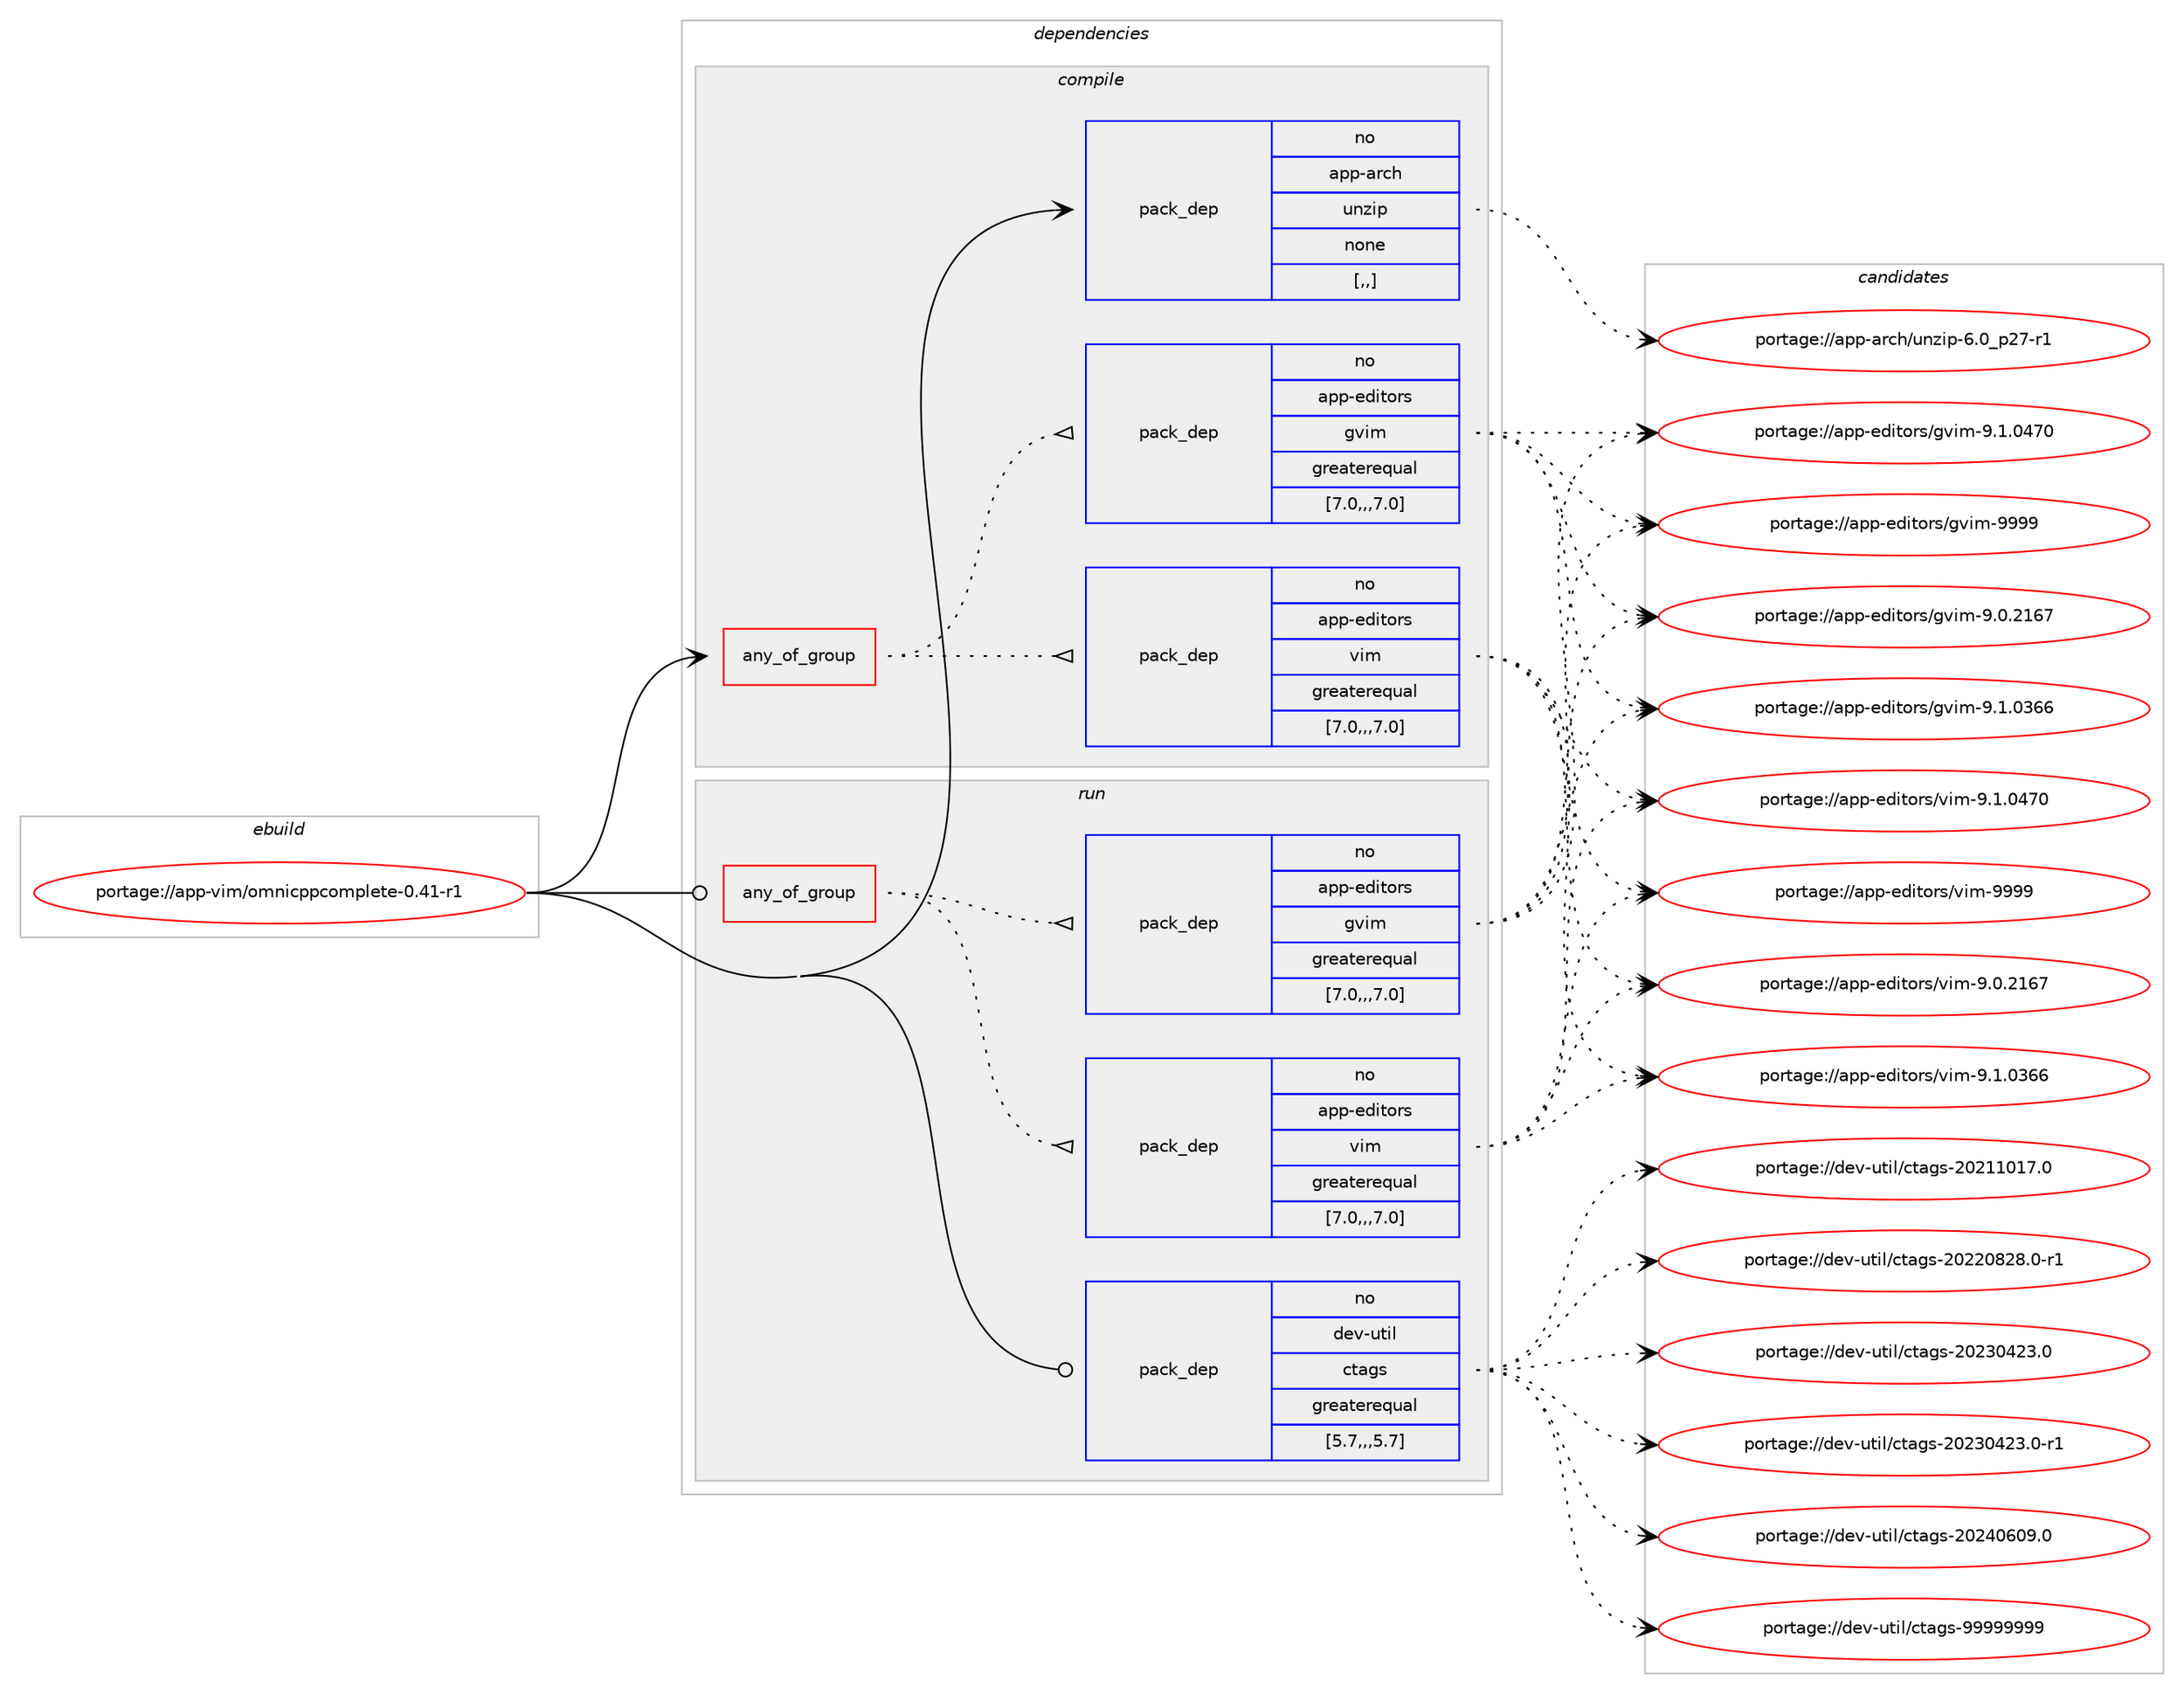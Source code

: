 digraph prolog {

# *************
# Graph options
# *************

newrank=true;
concentrate=true;
compound=true;
graph [rankdir=LR,fontname=Helvetica,fontsize=10,ranksep=1.5];#, ranksep=2.5, nodesep=0.2];
edge  [arrowhead=vee];
node  [fontname=Helvetica,fontsize=10];

# **********
# The ebuild
# **********

subgraph cluster_leftcol {
color=gray;
rank=same;
label=<<i>ebuild</i>>;
id [label="portage://app-vim/omnicppcomplete-0.41-r1", color=red, width=4, href="../app-vim/omnicppcomplete-0.41-r1.svg"];
}

# ****************
# The dependencies
# ****************

subgraph cluster_midcol {
color=gray;
label=<<i>dependencies</i>>;
subgraph cluster_compile {
fillcolor="#eeeeee";
style=filled;
label=<<i>compile</i>>;
subgraph any659 {
dependency60396 [label=<<TABLE BORDER="0" CELLBORDER="1" CELLSPACING="0" CELLPADDING="4"><TR><TD CELLPADDING="10">any_of_group</TD></TR></TABLE>>, shape=none, color=red];subgraph pack43746 {
dependency60397 [label=<<TABLE BORDER="0" CELLBORDER="1" CELLSPACING="0" CELLPADDING="4" WIDTH="220"><TR><TD ROWSPAN="6" CELLPADDING="30">pack_dep</TD></TR><TR><TD WIDTH="110">no</TD></TR><TR><TD>app-editors</TD></TR><TR><TD>vim</TD></TR><TR><TD>greaterequal</TD></TR><TR><TD>[7.0,,,7.0]</TD></TR></TABLE>>, shape=none, color=blue];
}
dependency60396:e -> dependency60397:w [weight=20,style="dotted",arrowhead="oinv"];
subgraph pack43747 {
dependency60398 [label=<<TABLE BORDER="0" CELLBORDER="1" CELLSPACING="0" CELLPADDING="4" WIDTH="220"><TR><TD ROWSPAN="6" CELLPADDING="30">pack_dep</TD></TR><TR><TD WIDTH="110">no</TD></TR><TR><TD>app-editors</TD></TR><TR><TD>gvim</TD></TR><TR><TD>greaterequal</TD></TR><TR><TD>[7.0,,,7.0]</TD></TR></TABLE>>, shape=none, color=blue];
}
dependency60396:e -> dependency60398:w [weight=20,style="dotted",arrowhead="oinv"];
}
id:e -> dependency60396:w [weight=20,style="solid",arrowhead="vee"];
subgraph pack43748 {
dependency60399 [label=<<TABLE BORDER="0" CELLBORDER="1" CELLSPACING="0" CELLPADDING="4" WIDTH="220"><TR><TD ROWSPAN="6" CELLPADDING="30">pack_dep</TD></TR><TR><TD WIDTH="110">no</TD></TR><TR><TD>app-arch</TD></TR><TR><TD>unzip</TD></TR><TR><TD>none</TD></TR><TR><TD>[,,]</TD></TR></TABLE>>, shape=none, color=blue];
}
id:e -> dependency60399:w [weight=20,style="solid",arrowhead="vee"];
}
subgraph cluster_compileandrun {
fillcolor="#eeeeee";
style=filled;
label=<<i>compile and run</i>>;
}
subgraph cluster_run {
fillcolor="#eeeeee";
style=filled;
label=<<i>run</i>>;
subgraph any660 {
dependency60400 [label=<<TABLE BORDER="0" CELLBORDER="1" CELLSPACING="0" CELLPADDING="4"><TR><TD CELLPADDING="10">any_of_group</TD></TR></TABLE>>, shape=none, color=red];subgraph pack43749 {
dependency60401 [label=<<TABLE BORDER="0" CELLBORDER="1" CELLSPACING="0" CELLPADDING="4" WIDTH="220"><TR><TD ROWSPAN="6" CELLPADDING="30">pack_dep</TD></TR><TR><TD WIDTH="110">no</TD></TR><TR><TD>app-editors</TD></TR><TR><TD>vim</TD></TR><TR><TD>greaterequal</TD></TR><TR><TD>[7.0,,,7.0]</TD></TR></TABLE>>, shape=none, color=blue];
}
dependency60400:e -> dependency60401:w [weight=20,style="dotted",arrowhead="oinv"];
subgraph pack43750 {
dependency60402 [label=<<TABLE BORDER="0" CELLBORDER="1" CELLSPACING="0" CELLPADDING="4" WIDTH="220"><TR><TD ROWSPAN="6" CELLPADDING="30">pack_dep</TD></TR><TR><TD WIDTH="110">no</TD></TR><TR><TD>app-editors</TD></TR><TR><TD>gvim</TD></TR><TR><TD>greaterequal</TD></TR><TR><TD>[7.0,,,7.0]</TD></TR></TABLE>>, shape=none, color=blue];
}
dependency60400:e -> dependency60402:w [weight=20,style="dotted",arrowhead="oinv"];
}
id:e -> dependency60400:w [weight=20,style="solid",arrowhead="odot"];
subgraph pack43751 {
dependency60403 [label=<<TABLE BORDER="0" CELLBORDER="1" CELLSPACING="0" CELLPADDING="4" WIDTH="220"><TR><TD ROWSPAN="6" CELLPADDING="30">pack_dep</TD></TR><TR><TD WIDTH="110">no</TD></TR><TR><TD>dev-util</TD></TR><TR><TD>ctags</TD></TR><TR><TD>greaterequal</TD></TR><TR><TD>[5.7,,,5.7]</TD></TR></TABLE>>, shape=none, color=blue];
}
id:e -> dependency60403:w [weight=20,style="solid",arrowhead="odot"];
}
}

# **************
# The candidates
# **************

subgraph cluster_choices {
rank=same;
color=gray;
label=<<i>candidates</i>>;

subgraph choice43746 {
color=black;
nodesep=1;
choice971121124510110010511611111411547118105109455746484650495455 [label="portage://app-editors/vim-9.0.2167", color=red, width=4,href="../app-editors/vim-9.0.2167.svg"];
choice971121124510110010511611111411547118105109455746494648515454 [label="portage://app-editors/vim-9.1.0366", color=red, width=4,href="../app-editors/vim-9.1.0366.svg"];
choice971121124510110010511611111411547118105109455746494648525548 [label="portage://app-editors/vim-9.1.0470", color=red, width=4,href="../app-editors/vim-9.1.0470.svg"];
choice9711211245101100105116111114115471181051094557575757 [label="portage://app-editors/vim-9999", color=red, width=4,href="../app-editors/vim-9999.svg"];
dependency60397:e -> choice971121124510110010511611111411547118105109455746484650495455:w [style=dotted,weight="100"];
dependency60397:e -> choice971121124510110010511611111411547118105109455746494648515454:w [style=dotted,weight="100"];
dependency60397:e -> choice971121124510110010511611111411547118105109455746494648525548:w [style=dotted,weight="100"];
dependency60397:e -> choice9711211245101100105116111114115471181051094557575757:w [style=dotted,weight="100"];
}
subgraph choice43747 {
color=black;
nodesep=1;
choice971121124510110010511611111411547103118105109455746484650495455 [label="portage://app-editors/gvim-9.0.2167", color=red, width=4,href="../app-editors/gvim-9.0.2167.svg"];
choice971121124510110010511611111411547103118105109455746494648515454 [label="portage://app-editors/gvim-9.1.0366", color=red, width=4,href="../app-editors/gvim-9.1.0366.svg"];
choice971121124510110010511611111411547103118105109455746494648525548 [label="portage://app-editors/gvim-9.1.0470", color=red, width=4,href="../app-editors/gvim-9.1.0470.svg"];
choice9711211245101100105116111114115471031181051094557575757 [label="portage://app-editors/gvim-9999", color=red, width=4,href="../app-editors/gvim-9999.svg"];
dependency60398:e -> choice971121124510110010511611111411547103118105109455746484650495455:w [style=dotted,weight="100"];
dependency60398:e -> choice971121124510110010511611111411547103118105109455746494648515454:w [style=dotted,weight="100"];
dependency60398:e -> choice971121124510110010511611111411547103118105109455746494648525548:w [style=dotted,weight="100"];
dependency60398:e -> choice9711211245101100105116111114115471031181051094557575757:w [style=dotted,weight="100"];
}
subgraph choice43748 {
color=black;
nodesep=1;
choice9711211245971149910447117110122105112455446489511250554511449 [label="portage://app-arch/unzip-6.0_p27-r1", color=red, width=4,href="../app-arch/unzip-6.0_p27-r1.svg"];
dependency60399:e -> choice9711211245971149910447117110122105112455446489511250554511449:w [style=dotted,weight="100"];
}
subgraph choice43749 {
color=black;
nodesep=1;
choice971121124510110010511611111411547118105109455746484650495455 [label="portage://app-editors/vim-9.0.2167", color=red, width=4,href="../app-editors/vim-9.0.2167.svg"];
choice971121124510110010511611111411547118105109455746494648515454 [label="portage://app-editors/vim-9.1.0366", color=red, width=4,href="../app-editors/vim-9.1.0366.svg"];
choice971121124510110010511611111411547118105109455746494648525548 [label="portage://app-editors/vim-9.1.0470", color=red, width=4,href="../app-editors/vim-9.1.0470.svg"];
choice9711211245101100105116111114115471181051094557575757 [label="portage://app-editors/vim-9999", color=red, width=4,href="../app-editors/vim-9999.svg"];
dependency60401:e -> choice971121124510110010511611111411547118105109455746484650495455:w [style=dotted,weight="100"];
dependency60401:e -> choice971121124510110010511611111411547118105109455746494648515454:w [style=dotted,weight="100"];
dependency60401:e -> choice971121124510110010511611111411547118105109455746494648525548:w [style=dotted,weight="100"];
dependency60401:e -> choice9711211245101100105116111114115471181051094557575757:w [style=dotted,weight="100"];
}
subgraph choice43750 {
color=black;
nodesep=1;
choice971121124510110010511611111411547103118105109455746484650495455 [label="portage://app-editors/gvim-9.0.2167", color=red, width=4,href="../app-editors/gvim-9.0.2167.svg"];
choice971121124510110010511611111411547103118105109455746494648515454 [label="portage://app-editors/gvim-9.1.0366", color=red, width=4,href="../app-editors/gvim-9.1.0366.svg"];
choice971121124510110010511611111411547103118105109455746494648525548 [label="portage://app-editors/gvim-9.1.0470", color=red, width=4,href="../app-editors/gvim-9.1.0470.svg"];
choice9711211245101100105116111114115471031181051094557575757 [label="portage://app-editors/gvim-9999", color=red, width=4,href="../app-editors/gvim-9999.svg"];
dependency60402:e -> choice971121124510110010511611111411547103118105109455746484650495455:w [style=dotted,weight="100"];
dependency60402:e -> choice971121124510110010511611111411547103118105109455746494648515454:w [style=dotted,weight="100"];
dependency60402:e -> choice971121124510110010511611111411547103118105109455746494648525548:w [style=dotted,weight="100"];
dependency60402:e -> choice9711211245101100105116111114115471031181051094557575757:w [style=dotted,weight="100"];
}
subgraph choice43751 {
color=black;
nodesep=1;
choice100101118451171161051084799116971031154550485049494849554648 [label="portage://dev-util/ctags-20211017.0", color=red, width=4,href="../dev-util/ctags-20211017.0.svg"];
choice1001011184511711610510847991169710311545504850504856505646484511449 [label="portage://dev-util/ctags-20220828.0-r1", color=red, width=4,href="../dev-util/ctags-20220828.0-r1.svg"];
choice100101118451171161051084799116971031154550485051485250514648 [label="portage://dev-util/ctags-20230423.0", color=red, width=4,href="../dev-util/ctags-20230423.0.svg"];
choice1001011184511711610510847991169710311545504850514852505146484511449 [label="portage://dev-util/ctags-20230423.0-r1", color=red, width=4,href="../dev-util/ctags-20230423.0-r1.svg"];
choice100101118451171161051084799116971031154550485052485448574648 [label="portage://dev-util/ctags-20240609.0", color=red, width=4,href="../dev-util/ctags-20240609.0.svg"];
choice10010111845117116105108479911697103115455757575757575757 [label="portage://dev-util/ctags-99999999", color=red, width=4,href="../dev-util/ctags-99999999.svg"];
dependency60403:e -> choice100101118451171161051084799116971031154550485049494849554648:w [style=dotted,weight="100"];
dependency60403:e -> choice1001011184511711610510847991169710311545504850504856505646484511449:w [style=dotted,weight="100"];
dependency60403:e -> choice100101118451171161051084799116971031154550485051485250514648:w [style=dotted,weight="100"];
dependency60403:e -> choice1001011184511711610510847991169710311545504850514852505146484511449:w [style=dotted,weight="100"];
dependency60403:e -> choice100101118451171161051084799116971031154550485052485448574648:w [style=dotted,weight="100"];
dependency60403:e -> choice10010111845117116105108479911697103115455757575757575757:w [style=dotted,weight="100"];
}
}

}

